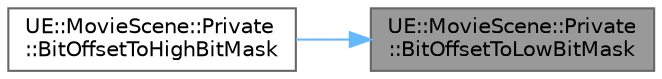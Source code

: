 digraph "UE::MovieScene::Private::BitOffsetToLowBitMask"
{
 // INTERACTIVE_SVG=YES
 // LATEX_PDF_SIZE
  bgcolor="transparent";
  edge [fontname=Helvetica,fontsize=10,labelfontname=Helvetica,labelfontsize=10];
  node [fontname=Helvetica,fontsize=10,shape=box,height=0.2,width=0.4];
  rankdir="RL";
  Node1 [id="Node000001",label="UE::MovieScene::Private\l::BitOffsetToLowBitMask",height=0.2,width=0.4,color="gray40", fillcolor="grey60", style="filled", fontcolor="black",tooltip="Return a bitmask of all the bits less-than BitOffset."];
  Node1 -> Node2 [id="edge1_Node000001_Node000002",dir="back",color="steelblue1",style="solid",tooltip=" "];
  Node2 [id="Node000002",label="UE::MovieScene::Private\l::BitOffsetToHighBitMask",height=0.2,width=0.4,color="grey40", fillcolor="white", style="filled",URL="$d8/d56/namespaceUE_1_1MovieScene_1_1Private.html#a789f71f7de5eb57b03486a35a59a57e3",tooltip="Return a bitmask of all the bits greater-than-or-equal to BitOffset."];
}
